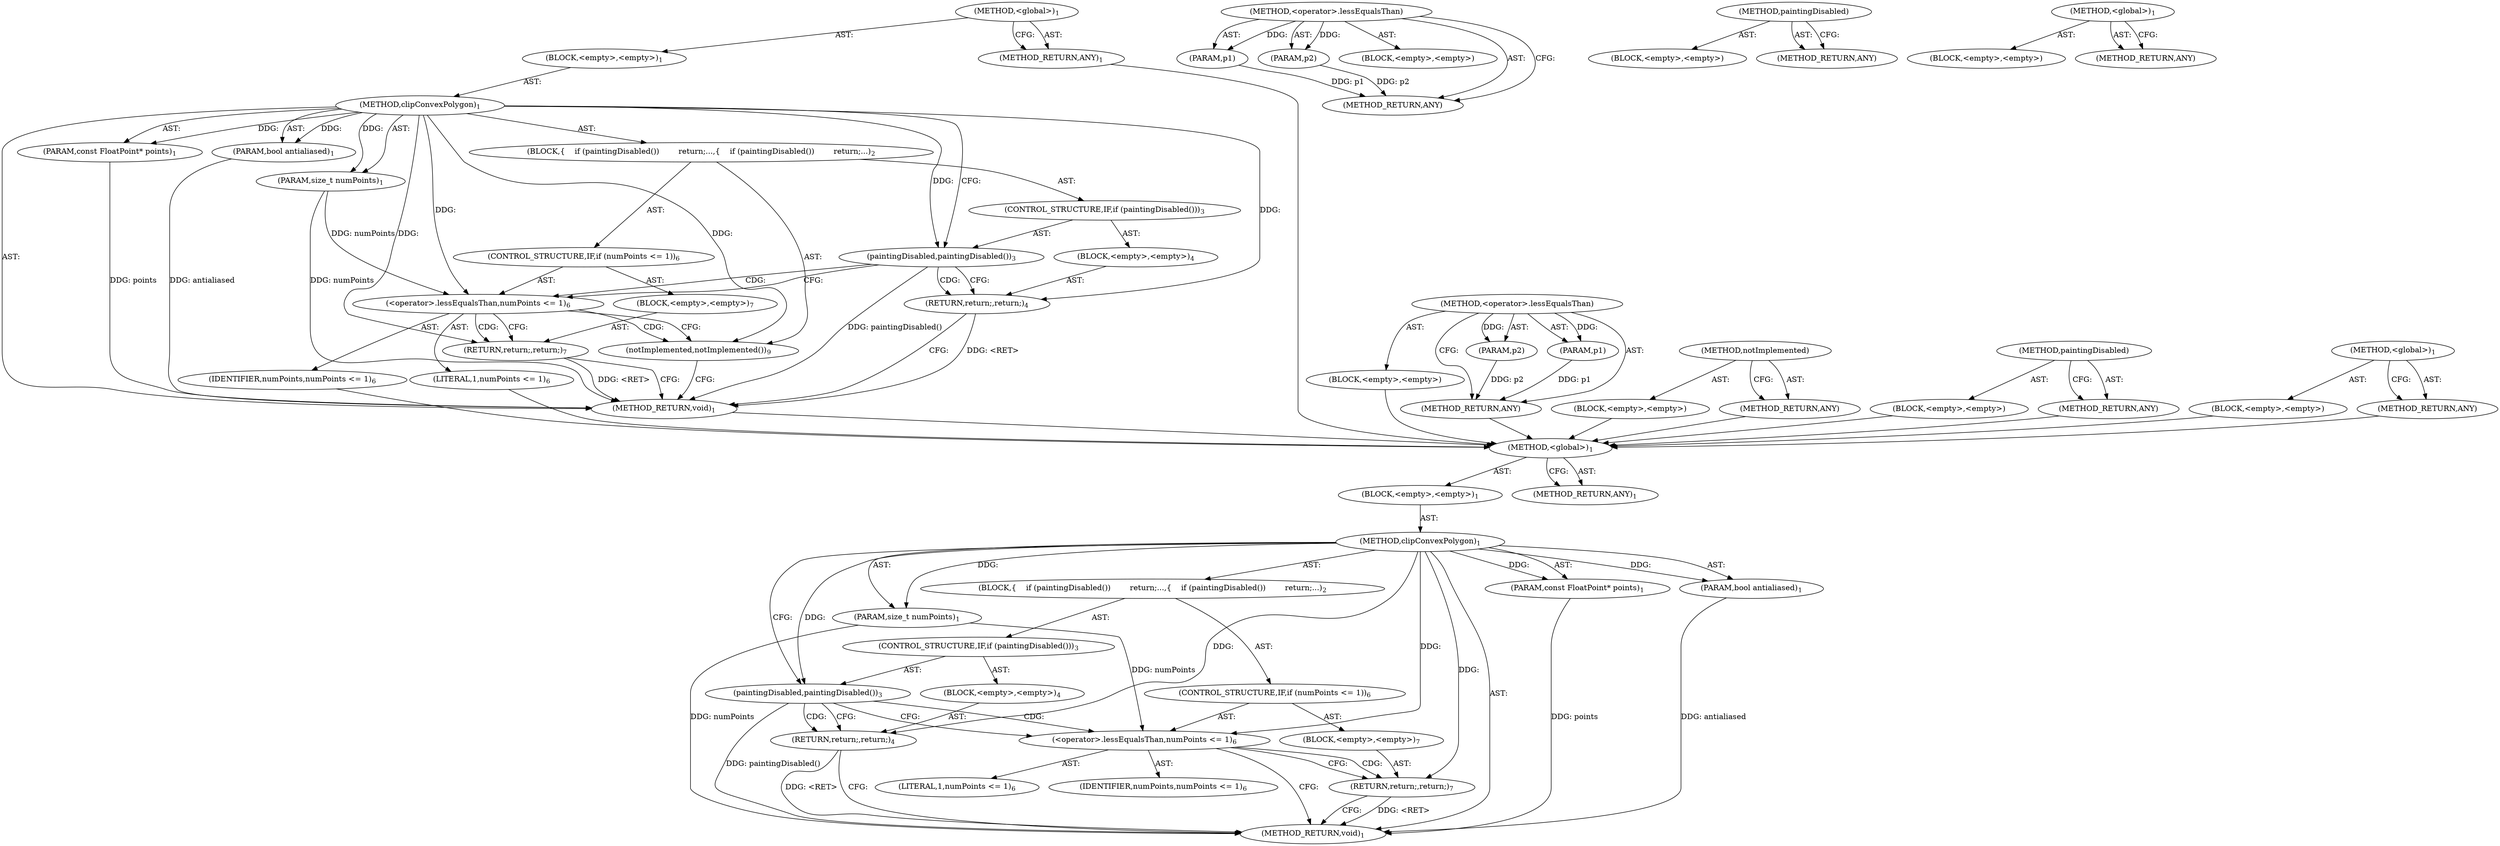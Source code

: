 digraph "&lt;global&gt;" {
vulnerable_6 [label=<(METHOD,&lt;global&gt;)<SUB>1</SUB>>];
vulnerable_7 [label=<(BLOCK,&lt;empty&gt;,&lt;empty&gt;)<SUB>1</SUB>>];
vulnerable_8 [label=<(METHOD,clipConvexPolygon)<SUB>1</SUB>>];
vulnerable_9 [label=<(PARAM,size_t numPoints)<SUB>1</SUB>>];
vulnerable_10 [label=<(PARAM,const FloatPoint* points)<SUB>1</SUB>>];
vulnerable_11 [label=<(PARAM,bool antialiased)<SUB>1</SUB>>];
vulnerable_12 [label=<(BLOCK,{
    if (paintingDisabled())
        return;

...,{
    if (paintingDisabled())
        return;

...)<SUB>2</SUB>>];
vulnerable_13 [label=<(CONTROL_STRUCTURE,IF,if (paintingDisabled()))<SUB>3</SUB>>];
vulnerable_14 [label=<(paintingDisabled,paintingDisabled())<SUB>3</SUB>>];
vulnerable_15 [label=<(BLOCK,&lt;empty&gt;,&lt;empty&gt;)<SUB>4</SUB>>];
vulnerable_16 [label=<(RETURN,return;,return;)<SUB>4</SUB>>];
vulnerable_17 [label=<(CONTROL_STRUCTURE,IF,if (numPoints &lt;= 1))<SUB>6</SUB>>];
vulnerable_18 [label=<(&lt;operator&gt;.lessEqualsThan,numPoints &lt;= 1)<SUB>6</SUB>>];
vulnerable_19 [label=<(IDENTIFIER,numPoints,numPoints &lt;= 1)<SUB>6</SUB>>];
vulnerable_20 [label=<(LITERAL,1,numPoints &lt;= 1)<SUB>6</SUB>>];
vulnerable_21 [label=<(BLOCK,&lt;empty&gt;,&lt;empty&gt;)<SUB>7</SUB>>];
vulnerable_22 [label=<(RETURN,return;,return;)<SUB>7</SUB>>];
vulnerable_23 [label=<(METHOD_RETURN,void)<SUB>1</SUB>>];
vulnerable_25 [label=<(METHOD_RETURN,ANY)<SUB>1</SUB>>];
vulnerable_49 [label=<(METHOD,&lt;operator&gt;.lessEqualsThan)>];
vulnerable_50 [label=<(PARAM,p1)>];
vulnerable_51 [label=<(PARAM,p2)>];
vulnerable_52 [label=<(BLOCK,&lt;empty&gt;,&lt;empty&gt;)>];
vulnerable_53 [label=<(METHOD_RETURN,ANY)>];
vulnerable_46 [label=<(METHOD,paintingDisabled)>];
vulnerable_47 [label=<(BLOCK,&lt;empty&gt;,&lt;empty&gt;)>];
vulnerable_48 [label=<(METHOD_RETURN,ANY)>];
vulnerable_40 [label=<(METHOD,&lt;global&gt;)<SUB>1</SUB>>];
vulnerable_41 [label=<(BLOCK,&lt;empty&gt;,&lt;empty&gt;)>];
vulnerable_42 [label=<(METHOD_RETURN,ANY)>];
fixed_6 [label=<(METHOD,&lt;global&gt;)<SUB>1</SUB>>];
fixed_7 [label=<(BLOCK,&lt;empty&gt;,&lt;empty&gt;)<SUB>1</SUB>>];
fixed_8 [label=<(METHOD,clipConvexPolygon)<SUB>1</SUB>>];
fixed_9 [label=<(PARAM,size_t numPoints)<SUB>1</SUB>>];
fixed_10 [label=<(PARAM,const FloatPoint* points)<SUB>1</SUB>>];
fixed_11 [label=<(PARAM,bool antialiased)<SUB>1</SUB>>];
fixed_12 [label=<(BLOCK,{
    if (paintingDisabled())
        return;

...,{
    if (paintingDisabled())
        return;

...)<SUB>2</SUB>>];
fixed_13 [label=<(CONTROL_STRUCTURE,IF,if (paintingDisabled()))<SUB>3</SUB>>];
fixed_14 [label=<(paintingDisabled,paintingDisabled())<SUB>3</SUB>>];
fixed_15 [label=<(BLOCK,&lt;empty&gt;,&lt;empty&gt;)<SUB>4</SUB>>];
fixed_16 [label=<(RETURN,return;,return;)<SUB>4</SUB>>];
fixed_17 [label=<(CONTROL_STRUCTURE,IF,if (numPoints &lt;= 1))<SUB>6</SUB>>];
fixed_18 [label=<(&lt;operator&gt;.lessEqualsThan,numPoints &lt;= 1)<SUB>6</SUB>>];
fixed_19 [label=<(IDENTIFIER,numPoints,numPoints &lt;= 1)<SUB>6</SUB>>];
fixed_20 [label=<(LITERAL,1,numPoints &lt;= 1)<SUB>6</SUB>>];
fixed_21 [label=<(BLOCK,&lt;empty&gt;,&lt;empty&gt;)<SUB>7</SUB>>];
fixed_22 [label=<(RETURN,return;,return;)<SUB>7</SUB>>];
fixed_23 [label=<(notImplemented,notImplemented())<SUB>9</SUB>>];
fixed_24 [label=<(METHOD_RETURN,void)<SUB>1</SUB>>];
fixed_26 [label=<(METHOD_RETURN,ANY)<SUB>1</SUB>>];
fixed_50 [label=<(METHOD,&lt;operator&gt;.lessEqualsThan)>];
fixed_51 [label=<(PARAM,p1)>];
fixed_52 [label=<(PARAM,p2)>];
fixed_53 [label=<(BLOCK,&lt;empty&gt;,&lt;empty&gt;)>];
fixed_54 [label=<(METHOD_RETURN,ANY)>];
fixed_55 [label=<(METHOD,notImplemented)>];
fixed_56 [label=<(BLOCK,&lt;empty&gt;,&lt;empty&gt;)>];
fixed_57 [label=<(METHOD_RETURN,ANY)>];
fixed_47 [label=<(METHOD,paintingDisabled)>];
fixed_48 [label=<(BLOCK,&lt;empty&gt;,&lt;empty&gt;)>];
fixed_49 [label=<(METHOD_RETURN,ANY)>];
fixed_41 [label=<(METHOD,&lt;global&gt;)<SUB>1</SUB>>];
fixed_42 [label=<(BLOCK,&lt;empty&gt;,&lt;empty&gt;)>];
fixed_43 [label=<(METHOD_RETURN,ANY)>];
vulnerable_6 -> vulnerable_7  [key=0, label="AST: "];
vulnerable_6 -> vulnerable_25  [key=0, label="AST: "];
vulnerable_6 -> vulnerable_25  [key=1, label="CFG: "];
vulnerable_7 -> vulnerable_8  [key=0, label="AST: "];
vulnerable_8 -> vulnerable_9  [key=0, label="AST: "];
vulnerable_8 -> vulnerable_9  [key=1, label="DDG: "];
vulnerable_8 -> vulnerable_10  [key=0, label="AST: "];
vulnerable_8 -> vulnerable_10  [key=1, label="DDG: "];
vulnerable_8 -> vulnerable_11  [key=0, label="AST: "];
vulnerable_8 -> vulnerable_11  [key=1, label="DDG: "];
vulnerable_8 -> vulnerable_12  [key=0, label="AST: "];
vulnerable_8 -> vulnerable_23  [key=0, label="AST: "];
vulnerable_8 -> vulnerable_14  [key=0, label="CFG: "];
vulnerable_8 -> vulnerable_14  [key=1, label="DDG: "];
vulnerable_8 -> vulnerable_16  [key=0, label="DDG: "];
vulnerable_8 -> vulnerable_18  [key=0, label="DDG: "];
vulnerable_8 -> vulnerable_22  [key=0, label="DDG: "];
vulnerable_9 -> vulnerable_23  [key=0, label="DDG: numPoints"];
vulnerable_9 -> vulnerable_18  [key=0, label="DDG: numPoints"];
vulnerable_10 -> vulnerable_23  [key=0, label="DDG: points"];
vulnerable_11 -> vulnerable_23  [key=0, label="DDG: antialiased"];
vulnerable_12 -> vulnerable_13  [key=0, label="AST: "];
vulnerable_12 -> vulnerable_17  [key=0, label="AST: "];
vulnerable_13 -> vulnerable_14  [key=0, label="AST: "];
vulnerable_13 -> vulnerable_15  [key=0, label="AST: "];
vulnerable_14 -> vulnerable_16  [key=0, label="CFG: "];
vulnerable_14 -> vulnerable_16  [key=1, label="CDG: "];
vulnerable_14 -> vulnerable_18  [key=0, label="CFG: "];
vulnerable_14 -> vulnerable_18  [key=1, label="CDG: "];
vulnerable_14 -> vulnerable_23  [key=0, label="DDG: paintingDisabled()"];
vulnerable_15 -> vulnerable_16  [key=0, label="AST: "];
vulnerable_16 -> vulnerable_23  [key=0, label="CFG: "];
vulnerable_16 -> vulnerable_23  [key=1, label="DDG: &lt;RET&gt;"];
vulnerable_17 -> vulnerable_18  [key=0, label="AST: "];
vulnerable_17 -> vulnerable_21  [key=0, label="AST: "];
vulnerable_18 -> vulnerable_19  [key=0, label="AST: "];
vulnerable_18 -> vulnerable_20  [key=0, label="AST: "];
vulnerable_18 -> vulnerable_22  [key=0, label="CFG: "];
vulnerable_18 -> vulnerable_22  [key=1, label="CDG: "];
vulnerable_18 -> vulnerable_23  [key=0, label="CFG: "];
vulnerable_21 -> vulnerable_22  [key=0, label="AST: "];
vulnerable_22 -> vulnerable_23  [key=0, label="CFG: "];
vulnerable_22 -> vulnerable_23  [key=1, label="DDG: &lt;RET&gt;"];
vulnerable_49 -> vulnerable_50  [key=0, label="AST: "];
vulnerable_49 -> vulnerable_50  [key=1, label="DDG: "];
vulnerable_49 -> vulnerable_52  [key=0, label="AST: "];
vulnerable_49 -> vulnerable_51  [key=0, label="AST: "];
vulnerable_49 -> vulnerable_51  [key=1, label="DDG: "];
vulnerable_49 -> vulnerable_53  [key=0, label="AST: "];
vulnerable_49 -> vulnerable_53  [key=1, label="CFG: "];
vulnerable_50 -> vulnerable_53  [key=0, label="DDG: p1"];
vulnerable_51 -> vulnerable_53  [key=0, label="DDG: p2"];
vulnerable_46 -> vulnerable_47  [key=0, label="AST: "];
vulnerable_46 -> vulnerable_48  [key=0, label="AST: "];
vulnerable_46 -> vulnerable_48  [key=1, label="CFG: "];
vulnerable_40 -> vulnerable_41  [key=0, label="AST: "];
vulnerable_40 -> vulnerable_42  [key=0, label="AST: "];
vulnerable_40 -> vulnerable_42  [key=1, label="CFG: "];
fixed_6 -> fixed_7  [key=0, label="AST: "];
fixed_6 -> fixed_26  [key=0, label="AST: "];
fixed_6 -> fixed_26  [key=1, label="CFG: "];
fixed_7 -> fixed_8  [key=0, label="AST: "];
fixed_8 -> fixed_9  [key=0, label="AST: "];
fixed_8 -> fixed_9  [key=1, label="DDG: "];
fixed_8 -> fixed_10  [key=0, label="AST: "];
fixed_8 -> fixed_10  [key=1, label="DDG: "];
fixed_8 -> fixed_11  [key=0, label="AST: "];
fixed_8 -> fixed_11  [key=1, label="DDG: "];
fixed_8 -> fixed_12  [key=0, label="AST: "];
fixed_8 -> fixed_24  [key=0, label="AST: "];
fixed_8 -> fixed_14  [key=0, label="CFG: "];
fixed_8 -> fixed_14  [key=1, label="DDG: "];
fixed_8 -> fixed_23  [key=0, label="DDG: "];
fixed_8 -> fixed_16  [key=0, label="DDG: "];
fixed_8 -> fixed_18  [key=0, label="DDG: "];
fixed_8 -> fixed_22  [key=0, label="DDG: "];
fixed_9 -> fixed_24  [key=0, label="DDG: numPoints"];
fixed_9 -> fixed_18  [key=0, label="DDG: numPoints"];
fixed_10 -> fixed_24  [key=0, label="DDG: points"];
fixed_11 -> fixed_24  [key=0, label="DDG: antialiased"];
fixed_12 -> fixed_13  [key=0, label="AST: "];
fixed_12 -> fixed_17  [key=0, label="AST: "];
fixed_12 -> fixed_23  [key=0, label="AST: "];
fixed_13 -> fixed_14  [key=0, label="AST: "];
fixed_13 -> fixed_15  [key=0, label="AST: "];
fixed_14 -> fixed_16  [key=0, label="CFG: "];
fixed_14 -> fixed_16  [key=1, label="CDG: "];
fixed_14 -> fixed_18  [key=0, label="CFG: "];
fixed_14 -> fixed_18  [key=1, label="CDG: "];
fixed_14 -> fixed_24  [key=0, label="DDG: paintingDisabled()"];
fixed_15 -> fixed_16  [key=0, label="AST: "];
fixed_16 -> fixed_24  [key=0, label="CFG: "];
fixed_16 -> fixed_24  [key=1, label="DDG: &lt;RET&gt;"];
fixed_17 -> fixed_18  [key=0, label="AST: "];
fixed_17 -> fixed_21  [key=0, label="AST: "];
fixed_18 -> fixed_19  [key=0, label="AST: "];
fixed_18 -> fixed_20  [key=0, label="AST: "];
fixed_18 -> fixed_22  [key=0, label="CFG: "];
fixed_18 -> fixed_22  [key=1, label="CDG: "];
fixed_18 -> fixed_23  [key=0, label="CFG: "];
fixed_18 -> fixed_23  [key=1, label="CDG: "];
fixed_19 -> vulnerable_6  [key=0];
fixed_20 -> vulnerable_6  [key=0];
fixed_21 -> fixed_22  [key=0, label="AST: "];
fixed_22 -> fixed_24  [key=0, label="CFG: "];
fixed_22 -> fixed_24  [key=1, label="DDG: &lt;RET&gt;"];
fixed_23 -> fixed_24  [key=0, label="CFG: "];
fixed_24 -> vulnerable_6  [key=0];
fixed_26 -> vulnerable_6  [key=0];
fixed_50 -> fixed_51  [key=0, label="AST: "];
fixed_50 -> fixed_51  [key=1, label="DDG: "];
fixed_50 -> fixed_53  [key=0, label="AST: "];
fixed_50 -> fixed_52  [key=0, label="AST: "];
fixed_50 -> fixed_52  [key=1, label="DDG: "];
fixed_50 -> fixed_54  [key=0, label="AST: "];
fixed_50 -> fixed_54  [key=1, label="CFG: "];
fixed_51 -> fixed_54  [key=0, label="DDG: p1"];
fixed_52 -> fixed_54  [key=0, label="DDG: p2"];
fixed_53 -> vulnerable_6  [key=0];
fixed_54 -> vulnerable_6  [key=0];
fixed_55 -> fixed_56  [key=0, label="AST: "];
fixed_55 -> fixed_57  [key=0, label="AST: "];
fixed_55 -> fixed_57  [key=1, label="CFG: "];
fixed_56 -> vulnerable_6  [key=0];
fixed_57 -> vulnerable_6  [key=0];
fixed_47 -> fixed_48  [key=0, label="AST: "];
fixed_47 -> fixed_49  [key=0, label="AST: "];
fixed_47 -> fixed_49  [key=1, label="CFG: "];
fixed_48 -> vulnerable_6  [key=0];
fixed_49 -> vulnerable_6  [key=0];
fixed_41 -> fixed_42  [key=0, label="AST: "];
fixed_41 -> fixed_43  [key=0, label="AST: "];
fixed_41 -> fixed_43  [key=1, label="CFG: "];
fixed_42 -> vulnerable_6  [key=0];
fixed_43 -> vulnerable_6  [key=0];
}
